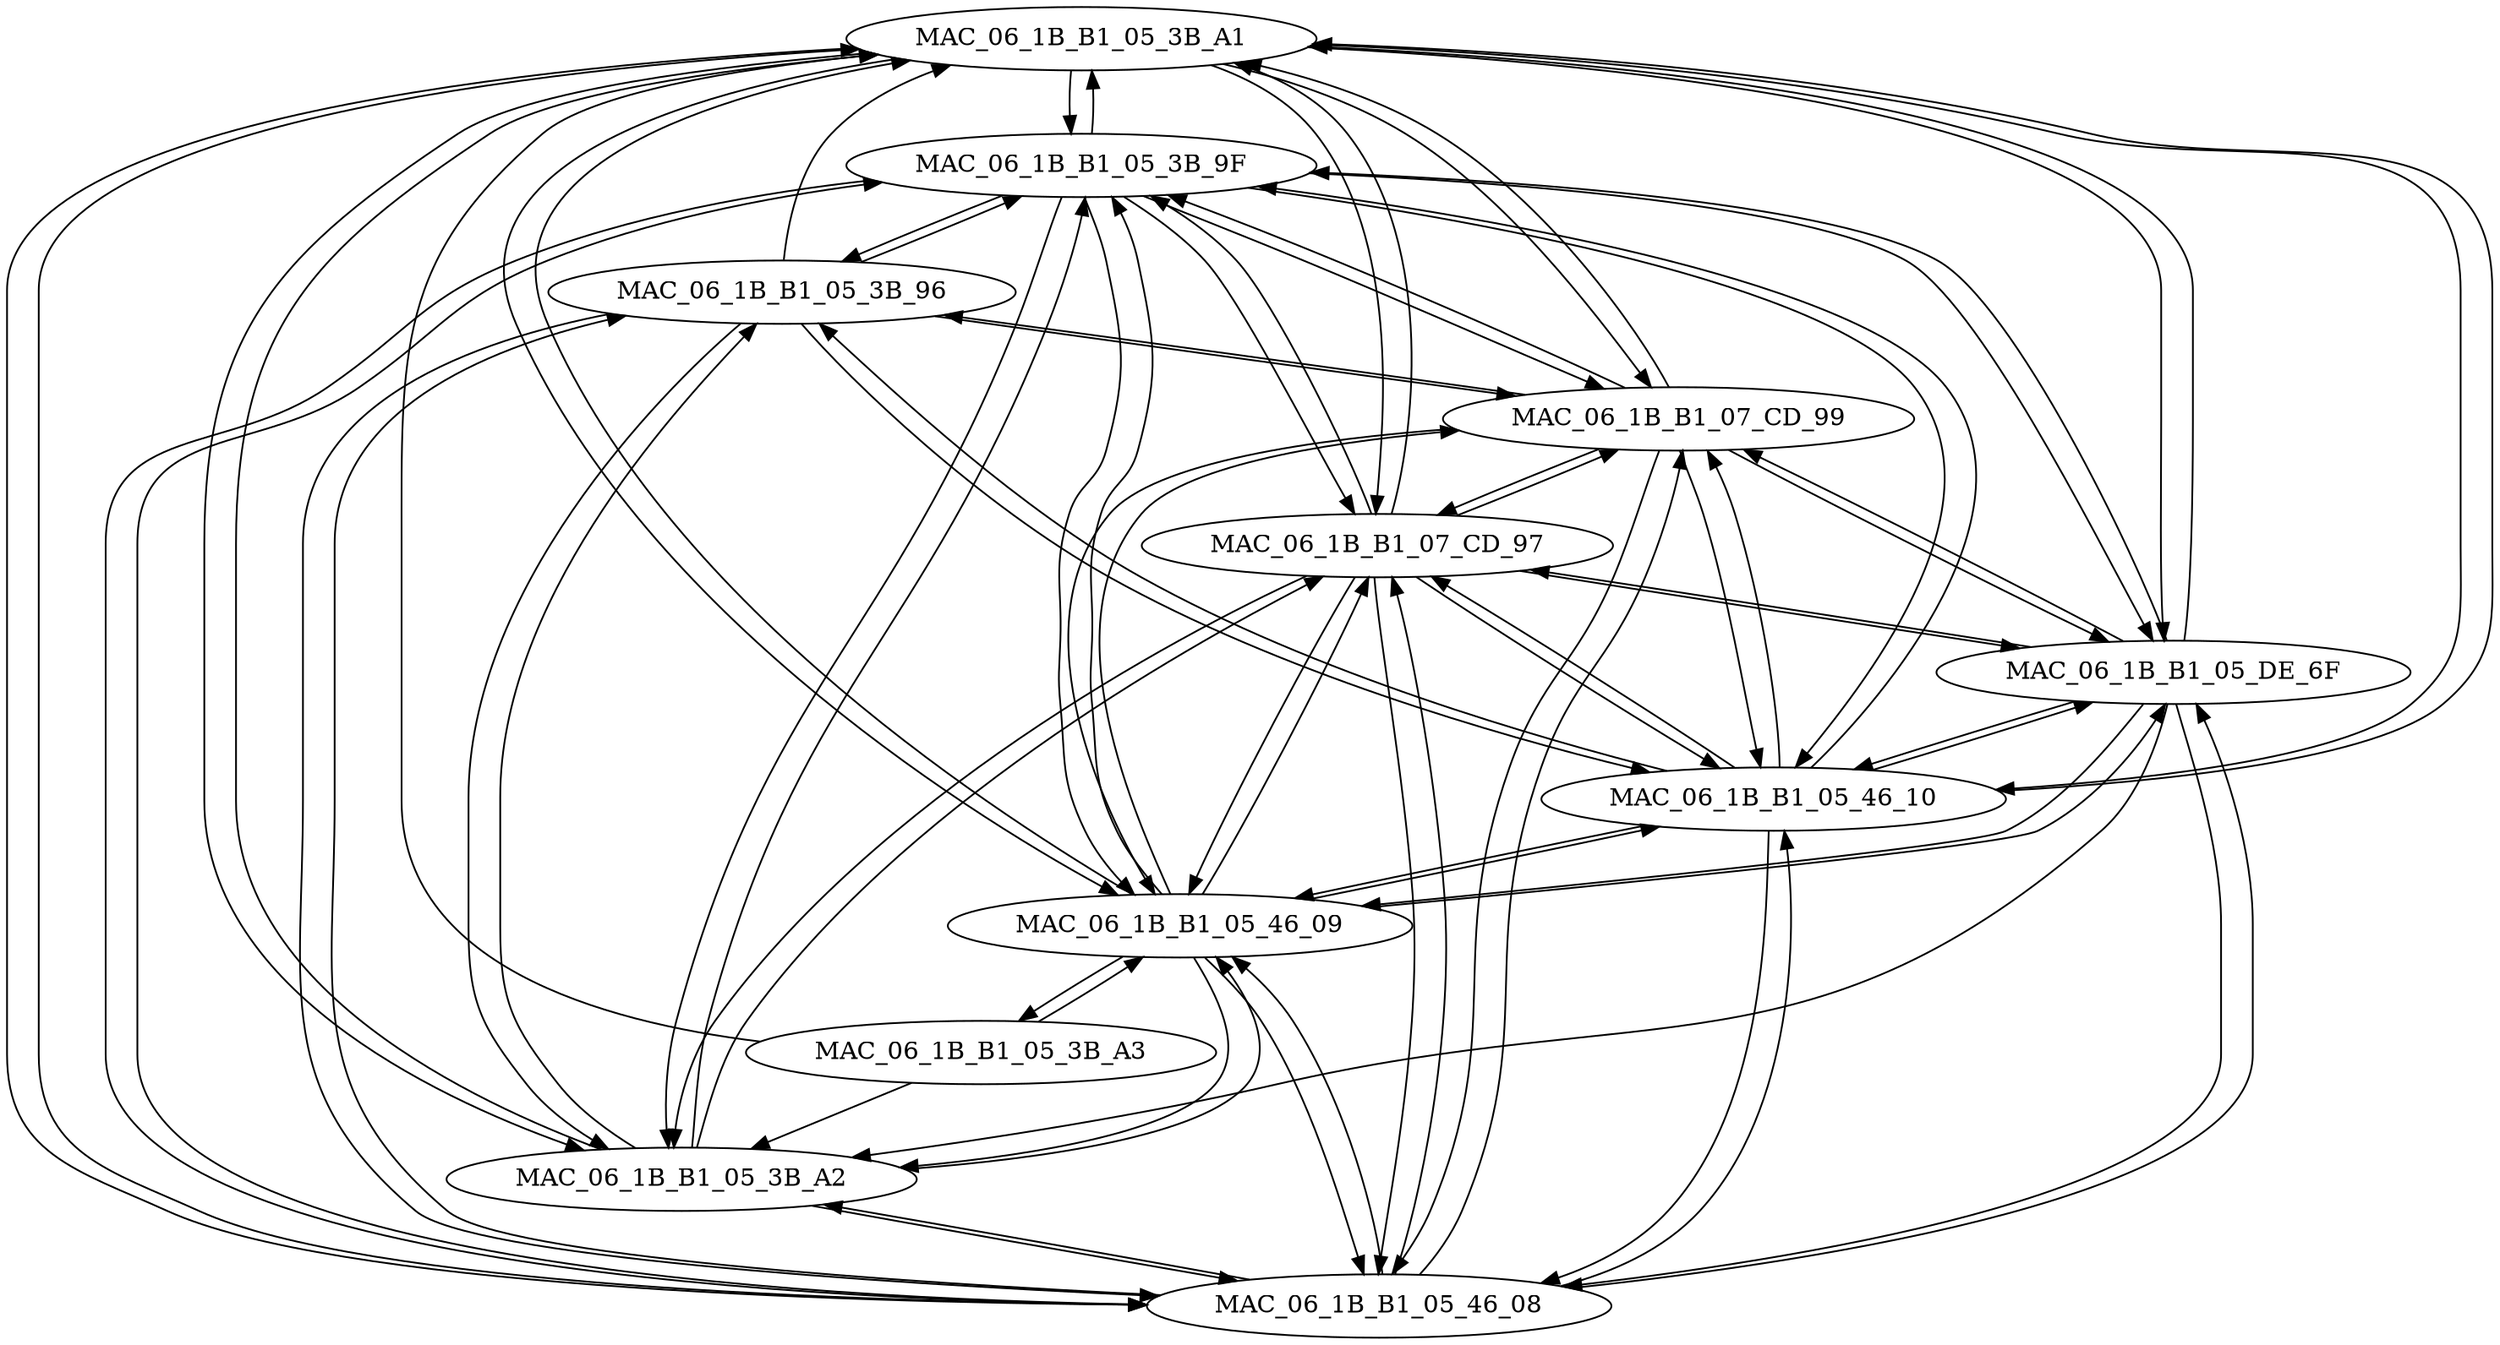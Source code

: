 digraph {
  MAC_06_1B_B1_05_3B_A1 -> MAC_06_1B_B1_05_3B_9F;
  MAC_06_1B_B1_05_3B_A1 -> MAC_06_1B_B1_05_3B_A2;
  MAC_06_1B_B1_05_3B_A1 -> MAC_06_1B_B1_05_46_08;
  MAC_06_1B_B1_05_3B_A1 -> MAC_06_1B_B1_05_46_09;
  MAC_06_1B_B1_05_3B_A1 -> MAC_06_1B_B1_05_46_10;
  MAC_06_1B_B1_05_3B_A1 -> MAC_06_1B_B1_05_DE_6F;
  MAC_06_1B_B1_05_3B_A1 -> MAC_06_1B_B1_07_CD_97;
  MAC_06_1B_B1_05_3B_A1 -> MAC_06_1B_B1_07_CD_99;
  MAC_06_1B_B1_05_46_09 -> MAC_06_1B_B1_05_3B_9F;
  MAC_06_1B_B1_05_46_09 -> MAC_06_1B_B1_05_3B_A1;
  MAC_06_1B_B1_05_46_09 -> MAC_06_1B_B1_05_3B_A2;
  MAC_06_1B_B1_05_46_09 -> MAC_06_1B_B1_05_3B_A3;
  MAC_06_1B_B1_05_46_09 -> MAC_06_1B_B1_05_46_08;
  MAC_06_1B_B1_05_46_09 -> MAC_06_1B_B1_05_46_10;
  MAC_06_1B_B1_05_46_09 -> MAC_06_1B_B1_05_DE_6F;
  MAC_06_1B_B1_05_46_09 -> MAC_06_1B_B1_07_CD_97;
  MAC_06_1B_B1_05_46_09 -> MAC_06_1B_B1_07_CD_99;
  MAC_06_1B_B1_05_46_08 -> MAC_06_1B_B1_05_3B_96;
  MAC_06_1B_B1_05_46_08 -> MAC_06_1B_B1_05_3B_9F;
  MAC_06_1B_B1_05_46_08 -> MAC_06_1B_B1_05_3B_A1;
  MAC_06_1B_B1_05_46_08 -> MAC_06_1B_B1_05_3B_A2;
  MAC_06_1B_B1_05_46_08 -> MAC_06_1B_B1_05_46_09;
  MAC_06_1B_B1_05_46_08 -> MAC_06_1B_B1_05_46_10;
  MAC_06_1B_B1_05_46_08 -> MAC_06_1B_B1_05_DE_6F;
  MAC_06_1B_B1_05_46_08 -> MAC_06_1B_B1_07_CD_97;
  MAC_06_1B_B1_05_46_08 -> MAC_06_1B_B1_07_CD_99;
  MAC_06_1B_B1_05_46_10 -> MAC_06_1B_B1_05_3B_96;
  MAC_06_1B_B1_05_46_10 -> MAC_06_1B_B1_05_3B_9F;
  MAC_06_1B_B1_05_46_10 -> MAC_06_1B_B1_05_3B_A1;
  MAC_06_1B_B1_05_46_10 -> MAC_06_1B_B1_05_46_08;
  MAC_06_1B_B1_05_46_10 -> MAC_06_1B_B1_05_46_09;
  MAC_06_1B_B1_05_46_10 -> MAC_06_1B_B1_05_DE_6F;
  MAC_06_1B_B1_05_46_10 -> MAC_06_1B_B1_07_CD_97;
  MAC_06_1B_B1_05_46_10 -> MAC_06_1B_B1_07_CD_99;
  MAC_06_1B_B1_05_3B_9F -> MAC_06_1B_B1_05_3B_96;
  MAC_06_1B_B1_05_3B_9F -> MAC_06_1B_B1_05_3B_A1;
  MAC_06_1B_B1_05_3B_9F -> MAC_06_1B_B1_05_3B_A2;
  MAC_06_1B_B1_05_3B_9F -> MAC_06_1B_B1_05_46_08;
  MAC_06_1B_B1_05_3B_9F -> MAC_06_1B_B1_05_46_09;
  MAC_06_1B_B1_05_3B_9F -> MAC_06_1B_B1_05_46_10;
  MAC_06_1B_B1_05_3B_9F -> MAC_06_1B_B1_05_DE_6F;
  MAC_06_1B_B1_05_3B_9F -> MAC_06_1B_B1_07_CD_97;
  MAC_06_1B_B1_05_3B_9F -> MAC_06_1B_B1_07_CD_99;
  MAC_06_1B_B1_05_3B_A2 -> MAC_06_1B_B1_05_3B_96;
  MAC_06_1B_B1_05_3B_A2 -> MAC_06_1B_B1_05_3B_9F;
  MAC_06_1B_B1_05_3B_A2 -> MAC_06_1B_B1_05_3B_A1;
  MAC_06_1B_B1_05_3B_A2 -> MAC_06_1B_B1_05_46_08;
  MAC_06_1B_B1_05_3B_A2 -> MAC_06_1B_B1_05_46_09;
  MAC_06_1B_B1_05_3B_A2 -> MAC_06_1B_B1_07_CD_97;
  MAC_06_1B_B1_05_3B_96 -> MAC_06_1B_B1_05_3B_9F;
  MAC_06_1B_B1_05_3B_96 -> MAC_06_1B_B1_05_3B_A1;
  MAC_06_1B_B1_05_3B_96 -> MAC_06_1B_B1_05_3B_A2;
  MAC_06_1B_B1_05_3B_96 -> MAC_06_1B_B1_05_46_08;
  MAC_06_1B_B1_05_3B_96 -> MAC_06_1B_B1_05_46_10;
  MAC_06_1B_B1_05_3B_96 -> MAC_06_1B_B1_07_CD_99;
  MAC_06_1B_B1_07_CD_97 -> MAC_06_1B_B1_05_3B_9F;
  MAC_06_1B_B1_07_CD_97 -> MAC_06_1B_B1_05_3B_A1;
  MAC_06_1B_B1_07_CD_97 -> MAC_06_1B_B1_05_3B_A2;
  MAC_06_1B_B1_07_CD_97 -> MAC_06_1B_B1_05_46_08;
  MAC_06_1B_B1_07_CD_97 -> MAC_06_1B_B1_05_46_09;
  MAC_06_1B_B1_07_CD_97 -> MAC_06_1B_B1_05_46_10;
  MAC_06_1B_B1_07_CD_97 -> MAC_06_1B_B1_05_DE_6F;
  MAC_06_1B_B1_07_CD_97 -> MAC_06_1B_B1_07_CD_99;
  MAC_06_1B_B1_05_3B_A3 -> MAC_06_1B_B1_05_3B_A1;
  MAC_06_1B_B1_05_3B_A3 -> MAC_06_1B_B1_05_3B_A2;
  MAC_06_1B_B1_05_3B_A3 -> MAC_06_1B_B1_05_46_09;
  MAC_06_1B_B1_07_CD_99 -> MAC_06_1B_B1_05_3B_96;
  MAC_06_1B_B1_07_CD_99 -> MAC_06_1B_B1_05_3B_9F;
  MAC_06_1B_B1_07_CD_99 -> MAC_06_1B_B1_05_3B_A1;
  MAC_06_1B_B1_07_CD_99 -> MAC_06_1B_B1_05_46_08;
  MAC_06_1B_B1_07_CD_99 -> MAC_06_1B_B1_05_46_09;
  MAC_06_1B_B1_07_CD_99 -> MAC_06_1B_B1_05_46_10;
  MAC_06_1B_B1_07_CD_99 -> MAC_06_1B_B1_05_DE_6F;
  MAC_06_1B_B1_07_CD_99 -> MAC_06_1B_B1_07_CD_97;
  MAC_06_1B_B1_05_DE_6F -> MAC_06_1B_B1_05_3B_9F;
  MAC_06_1B_B1_05_DE_6F -> MAC_06_1B_B1_05_3B_A1;
  MAC_06_1B_B1_05_DE_6F -> MAC_06_1B_B1_05_3B_A2;
  MAC_06_1B_B1_05_DE_6F -> MAC_06_1B_B1_05_46_08;
  MAC_06_1B_B1_05_DE_6F -> MAC_06_1B_B1_05_46_09;
  MAC_06_1B_B1_05_DE_6F -> MAC_06_1B_B1_05_46_10;
  MAC_06_1B_B1_05_DE_6F -> MAC_06_1B_B1_07_CD_97;
  MAC_06_1B_B1_05_DE_6F -> MAC_06_1B_B1_07_CD_99;

}
